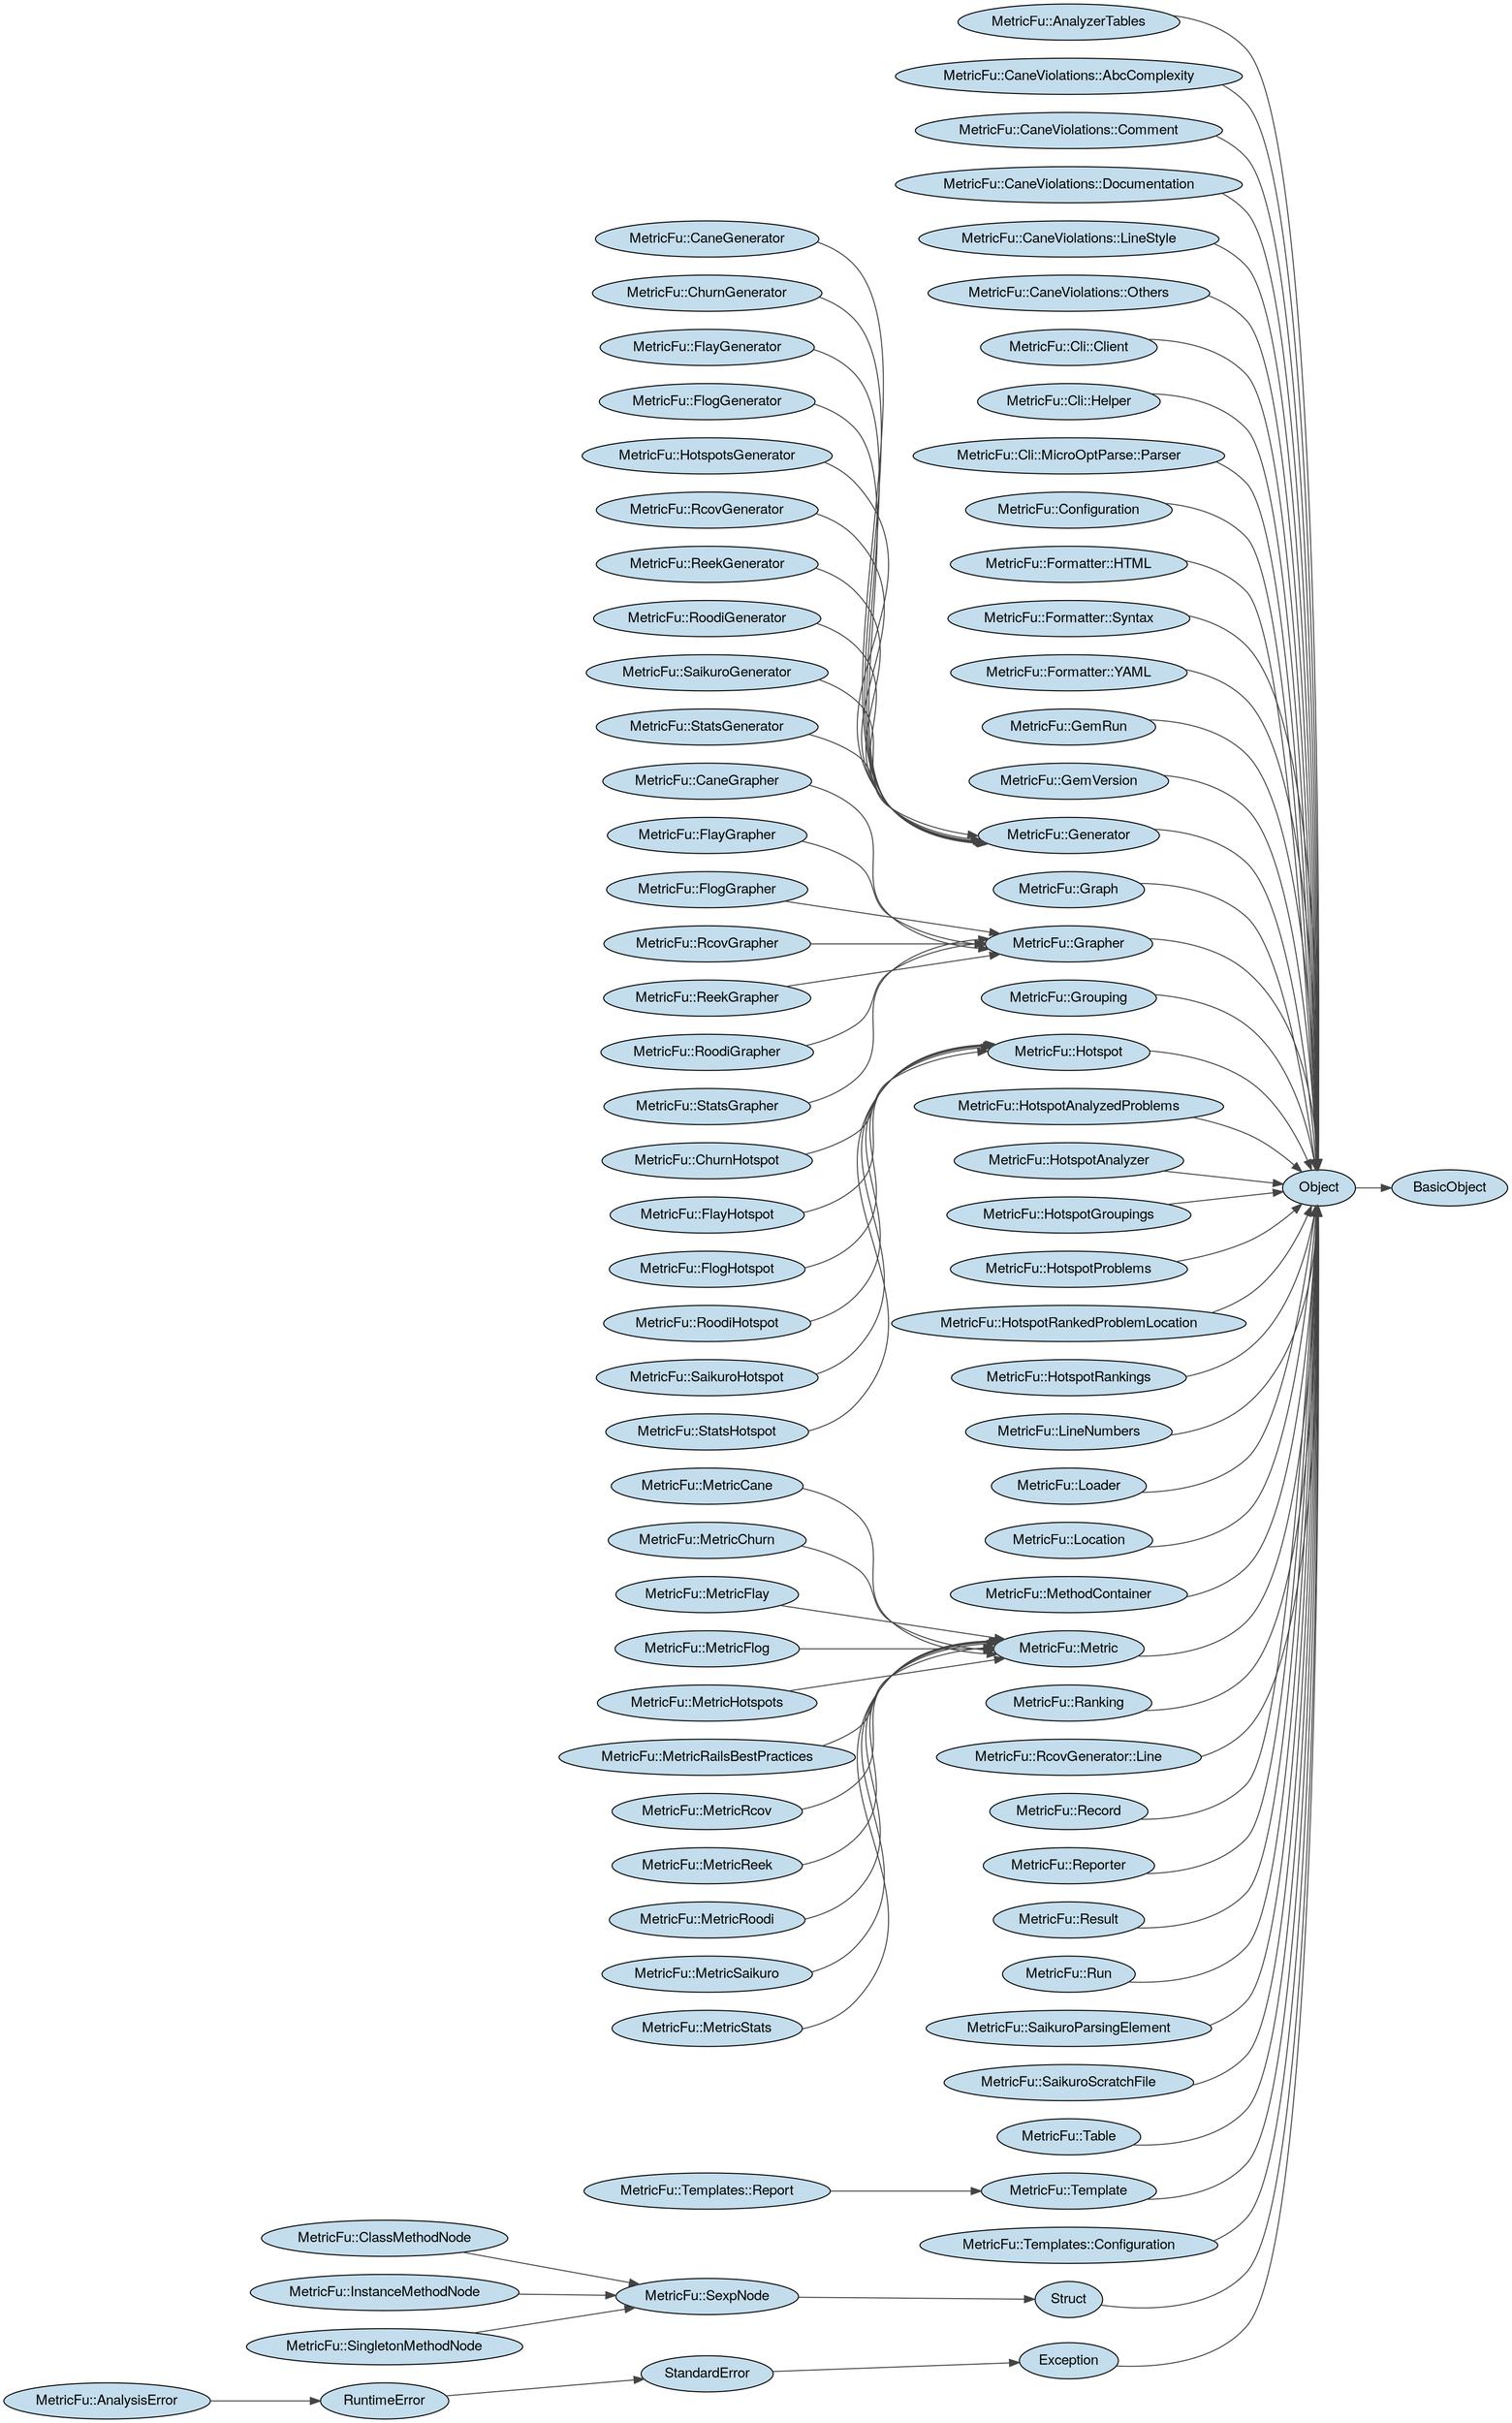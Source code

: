 digraph classes {
	graph [rotate=0, rankdir="LR"]
	node [fillcolor="#c4ddec", style="filled", fontname="HelveticaNeue"]
	edge [color="#444444"]
	Exception [label="Exception"]
	MetricFu__AnalysisError [label="MetricFu::AnalysisError"]
	MetricFu__AnalyzerTables [label="MetricFu::AnalyzerTables"]
	MetricFu__CaneGenerator [label="MetricFu::CaneGenerator"]
	MetricFu__CaneGrapher [label="MetricFu::CaneGrapher"]
	MetricFu__CaneViolations__AbcComplexity [label="MetricFu::CaneViolations::AbcComplexity"]
	MetricFu__CaneViolations__Comment [label="MetricFu::CaneViolations::Comment"]
	MetricFu__CaneViolations__Documentation [label="MetricFu::CaneViolations::Documentation"]
	MetricFu__CaneViolations__LineStyle [label="MetricFu::CaneViolations::LineStyle"]
	MetricFu__CaneViolations__Others [label="MetricFu::CaneViolations::Others"]
	MetricFu__ChurnGenerator [label="MetricFu::ChurnGenerator"]
	MetricFu__ChurnHotspot [label="MetricFu::ChurnHotspot"]
	MetricFu__ClassMethodNode [label="MetricFu::ClassMethodNode"]
	MetricFu__Cli__Client [label="MetricFu::Cli::Client"]
	MetricFu__Cli__Helper [label="MetricFu::Cli::Helper"]
	MetricFu__Cli__MicroOptParse__Parser [label="MetricFu::Cli::MicroOptParse::Parser"]
	MetricFu__Configuration [label="MetricFu::Configuration"]
	MetricFu__FlayGenerator [label="MetricFu::FlayGenerator"]
	MetricFu__FlayGrapher [label="MetricFu::FlayGrapher"]
	MetricFu__FlayHotspot [label="MetricFu::FlayHotspot"]
	MetricFu__FlogGenerator [label="MetricFu::FlogGenerator"]
	MetricFu__FlogGrapher [label="MetricFu::FlogGrapher"]
	MetricFu__FlogHotspot [label="MetricFu::FlogHotspot"]
	MetricFu__Formatter__HTML [label="MetricFu::Formatter::HTML"]
	MetricFu__Formatter__Syntax [label="MetricFu::Formatter::Syntax"]
	MetricFu__Formatter__YAML [label="MetricFu::Formatter::YAML"]
	MetricFu__GemRun [label="MetricFu::GemRun"]
	MetricFu__GemVersion [label="MetricFu::GemVersion"]
	MetricFu__Generator [label="MetricFu::Generator"]
	MetricFu__Graph [label="MetricFu::Graph"]
	MetricFu__Grapher [label="MetricFu::Grapher"]
	MetricFu__Grouping [label="MetricFu::Grouping"]
	MetricFu__Hotspot [label="MetricFu::Hotspot"]
	MetricFu__HotspotAnalyzedProblems [label="MetricFu::HotspotAnalyzedProblems"]
	MetricFu__HotspotAnalyzer [label="MetricFu::HotspotAnalyzer"]
	MetricFu__HotspotGroupings [label="MetricFu::HotspotGroupings"]
	MetricFu__HotspotProblems [label="MetricFu::HotspotProblems"]
	MetricFu__HotspotRankedProblemLocation [label="MetricFu::HotspotRankedProblemLocation"]
	MetricFu__HotspotRankings [label="MetricFu::HotspotRankings"]
	MetricFu__HotspotsGenerator [label="MetricFu::HotspotsGenerator"]
	MetricFu__InstanceMethodNode [label="MetricFu::InstanceMethodNode"]
	MetricFu__LineNumbers [label="MetricFu::LineNumbers"]
	MetricFu__Loader [label="MetricFu::Loader"]
	MetricFu__Location [label="MetricFu::Location"]
	MetricFu__MethodContainer [label="MetricFu::MethodContainer"]
	MetricFu__Metric [label="MetricFu::Metric"]
	MetricFu__MetricCane [label="MetricFu::MetricCane"]
	MetricFu__MetricChurn [label="MetricFu::MetricChurn"]
	MetricFu__MetricFlay [label="MetricFu::MetricFlay"]
	MetricFu__MetricFlog [label="MetricFu::MetricFlog"]
	MetricFu__MetricHotspots [label="MetricFu::MetricHotspots"]
	MetricFu__MetricRailsBestPractices [label="MetricFu::MetricRailsBestPractices"]
	MetricFu__MetricRcov [label="MetricFu::MetricRcov"]
	MetricFu__MetricReek [label="MetricFu::MetricReek"]
	MetricFu__MetricRoodi [label="MetricFu::MetricRoodi"]
	MetricFu__MetricSaikuro [label="MetricFu::MetricSaikuro"]
	MetricFu__MetricStats [label="MetricFu::MetricStats"]
	MetricFu__Ranking [label="MetricFu::Ranking"]
	MetricFu__RcovGenerator [label="MetricFu::RcovGenerator"]
	MetricFu__RcovGenerator__Line [label="MetricFu::RcovGenerator::Line"]
	MetricFu__RcovGrapher [label="MetricFu::RcovGrapher"]
	MetricFu__Record [label="MetricFu::Record"]
	MetricFu__ReekGenerator [label="MetricFu::ReekGenerator"]
	MetricFu__ReekGrapher [label="MetricFu::ReekGrapher"]
	MetricFu__Reporter [label="MetricFu::Reporter"]
	MetricFu__Result [label="MetricFu::Result"]
	MetricFu__RoodiGenerator [label="MetricFu::RoodiGenerator"]
	MetricFu__RoodiGrapher [label="MetricFu::RoodiGrapher"]
	MetricFu__RoodiHotspot [label="MetricFu::RoodiHotspot"]
	MetricFu__Run [label="MetricFu::Run"]
	MetricFu__SaikuroGenerator [label="MetricFu::SaikuroGenerator"]
	MetricFu__SaikuroHotspot [label="MetricFu::SaikuroHotspot"]
	MetricFu__SaikuroParsingElement [label="MetricFu::SaikuroParsingElement"]
	MetricFu__SaikuroScratchFile [label="MetricFu::SaikuroScratchFile"]
	MetricFu__SexpNode [label="MetricFu::SexpNode"]
	MetricFu__SingletonMethodNode [label="MetricFu::SingletonMethodNode"]
	MetricFu__StatsGenerator [label="MetricFu::StatsGenerator"]
	MetricFu__StatsGrapher [label="MetricFu::StatsGrapher"]
	MetricFu__StatsHotspot [label="MetricFu::StatsHotspot"]
	MetricFu__Table [label="MetricFu::Table"]
	MetricFu__Template [label="MetricFu::Template"]
	MetricFu__Templates__Configuration [label="MetricFu::Templates::Configuration"]
	MetricFu__Templates__Report [label="MetricFu::Templates::Report"]
	Object [label="Object"]
	RuntimeError [label="RuntimeError"]
	StandardError [label="StandardError"]
	Struct [label="Struct"]
	Exception -> Object
	MetricFu__AnalysisError -> RuntimeError
	MetricFu__AnalyzerTables -> Object
	MetricFu__CaneGenerator -> MetricFu__Generator
	MetricFu__CaneGrapher -> MetricFu__Grapher
	MetricFu__CaneViolations__AbcComplexity -> Object
	MetricFu__CaneViolations__Comment -> Object
	MetricFu__CaneViolations__Documentation -> Object
	MetricFu__CaneViolations__LineStyle -> Object
	MetricFu__CaneViolations__Others -> Object
	MetricFu__ChurnGenerator -> MetricFu__Generator
	MetricFu__ChurnHotspot -> MetricFu__Hotspot
	MetricFu__ClassMethodNode -> MetricFu__SexpNode
	MetricFu__Cli__Client -> Object
	MetricFu__Cli__Helper -> Object
	MetricFu__Cli__MicroOptParse__Parser -> Object
	MetricFu__Configuration -> Object
	MetricFu__FlayGenerator -> MetricFu__Generator
	MetricFu__FlayGrapher -> MetricFu__Grapher
	MetricFu__FlayHotspot -> MetricFu__Hotspot
	MetricFu__FlogGenerator -> MetricFu__Generator
	MetricFu__FlogGrapher -> MetricFu__Grapher
	MetricFu__FlogHotspot -> MetricFu__Hotspot
	MetricFu__Formatter__HTML -> Object
	MetricFu__Formatter__Syntax -> Object
	MetricFu__Formatter__YAML -> Object
	MetricFu__GemRun -> Object
	MetricFu__GemVersion -> Object
	MetricFu__Generator -> Object
	MetricFu__Graph -> Object
	MetricFu__Grapher -> Object
	MetricFu__Grouping -> Object
	MetricFu__Hotspot -> Object
	MetricFu__HotspotAnalyzedProblems -> Object
	MetricFu__HotspotAnalyzer -> Object
	MetricFu__HotspotGroupings -> Object
	MetricFu__HotspotProblems -> Object
	MetricFu__HotspotRankedProblemLocation -> Object
	MetricFu__HotspotRankings -> Object
	MetricFu__HotspotsGenerator -> MetricFu__Generator
	MetricFu__InstanceMethodNode -> MetricFu__SexpNode
	MetricFu__LineNumbers -> Object
	MetricFu__Loader -> Object
	MetricFu__Location -> Object
	MetricFu__MethodContainer -> Object
	MetricFu__Metric -> Object
	MetricFu__MetricCane -> MetricFu__Metric
	MetricFu__MetricChurn -> MetricFu__Metric
	MetricFu__MetricFlay -> MetricFu__Metric
	MetricFu__MetricFlog -> MetricFu__Metric
	MetricFu__MetricHotspots -> MetricFu__Metric
	MetricFu__MetricRailsBestPractices -> MetricFu__Metric
	MetricFu__MetricRcov -> MetricFu__Metric
	MetricFu__MetricReek -> MetricFu__Metric
	MetricFu__MetricRoodi -> MetricFu__Metric
	MetricFu__MetricSaikuro -> MetricFu__Metric
	MetricFu__MetricStats -> MetricFu__Metric
	MetricFu__Ranking -> Object
	MetricFu__RcovGenerator -> MetricFu__Generator
	MetricFu__RcovGenerator__Line -> Object
	MetricFu__RcovGrapher -> MetricFu__Grapher
	MetricFu__Record -> Object
	MetricFu__ReekGenerator -> MetricFu__Generator
	MetricFu__ReekGrapher -> MetricFu__Grapher
	MetricFu__Reporter -> Object
	MetricFu__Result -> Object
	MetricFu__RoodiGenerator -> MetricFu__Generator
	MetricFu__RoodiGrapher -> MetricFu__Grapher
	MetricFu__RoodiHotspot -> MetricFu__Hotspot
	MetricFu__Run -> Object
	MetricFu__SaikuroGenerator -> MetricFu__Generator
	MetricFu__SaikuroHotspot -> MetricFu__Hotspot
	MetricFu__SaikuroParsingElement -> Object
	MetricFu__SaikuroScratchFile -> Object
	MetricFu__SexpNode -> Struct
	MetricFu__SingletonMethodNode -> MetricFu__SexpNode
	MetricFu__StatsGenerator -> MetricFu__Generator
	MetricFu__StatsGrapher -> MetricFu__Grapher
	MetricFu__StatsHotspot -> MetricFu__Hotspot
	MetricFu__Table -> Object
	MetricFu__Template -> Object
	MetricFu__Templates__Configuration -> Object
	MetricFu__Templates__Report -> MetricFu__Template
	Object -> BasicObject
	RuntimeError -> StandardError
	StandardError -> Exception
	Struct -> Object
}
